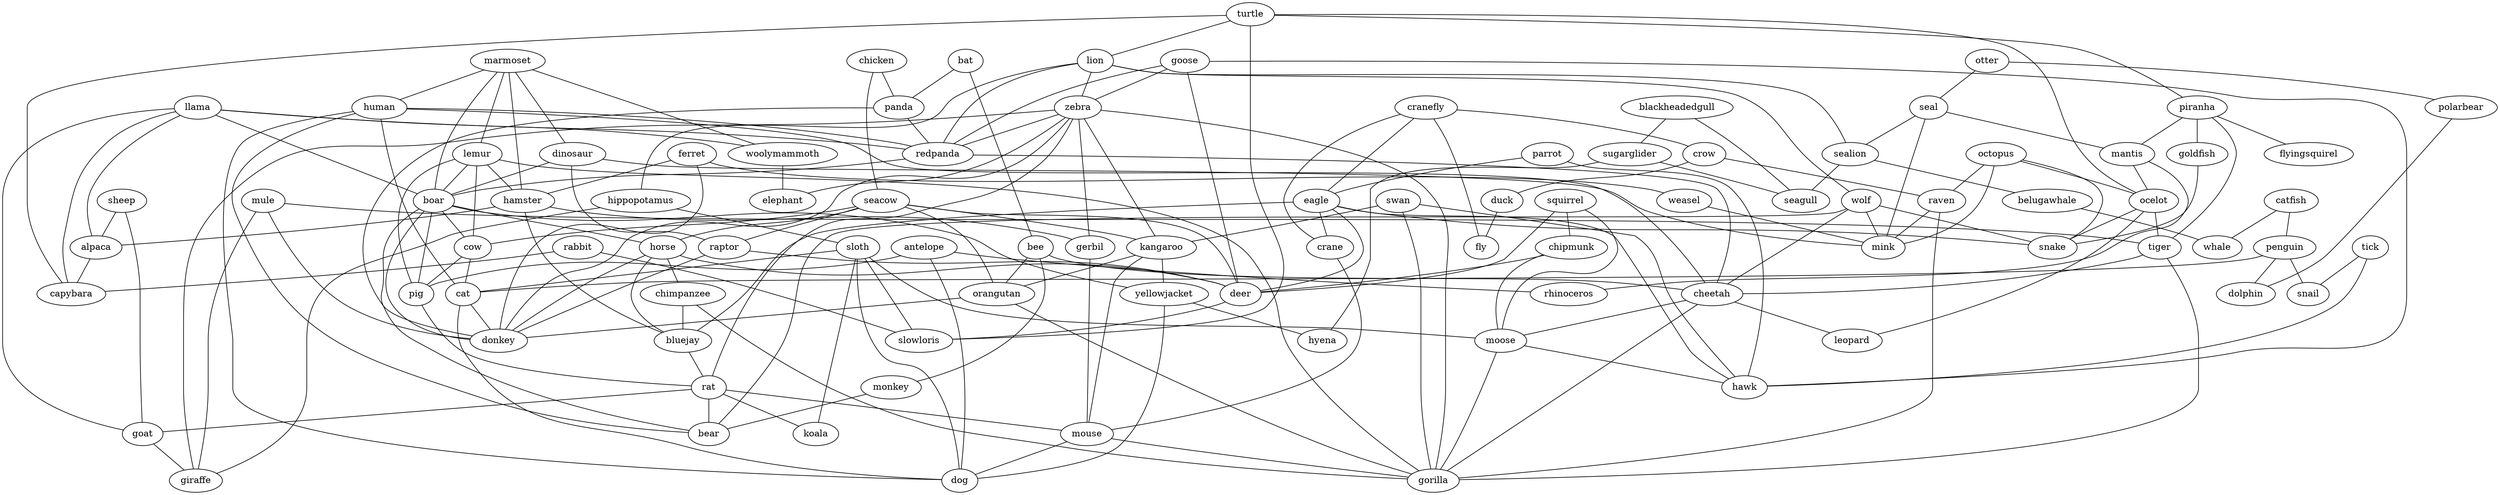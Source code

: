 strict graph  {
	antelope -- pig	 [weight=1];
	antelope -- rhinoceros	 [weight=1];
	antelope -- dog	 [weight=1];
	llama -- redpanda	 [weight=1];
	llama -- boar	 [weight=1];
	llama -- alpaca	 [weight=1];
	llama -- woolymammoth	 [weight=1];
	llama -- capybara	 [weight=1];
	llama -- goat	 [weight=1];
	blackheadedgull -- sugarglider	 [weight=1];
	blackheadedgull -- seagull	 [weight=1];
	chicken -- seacow	 [weight=1];
	chicken -- panda	 [weight=1];
	tick -- snail	 [weight=1];
	tick -- hawk	 [weight=1];
	swan -- kangaroo	 [weight=1];
	swan -- hawk	 [weight=1];
	swan -- gorilla	 [weight=1];
	otter -- seal	 [weight=1];
	otter -- polarbear	 [weight=1];
	catfish -- penguin	 [weight=1];
	catfish -- whale	 [weight=1];
	bat -- bee	 [weight=1];
	bat -- panda	 [weight=1];
	parrot -- eagle	 [weight=1];
	parrot -- hawk	 [weight=1];
	cranefly -- crow	 [weight=1];
	cranefly -- eagle	 [weight=1];
	cranefly -- crane	 [weight=1];
	cranefly -- fly	 [weight=1];
	marmoset -- dinosaur	 [weight=1];
	marmoset -- human	 [weight=1];
	marmoset -- lemur	 [weight=1];
	marmoset -- hamster	 [weight=1];
	marmoset -- boar	 [weight=1];
	marmoset -- woolymammoth	 [weight=1];
	dinosaur -- raptor	 [weight=1];
	dinosaur -- boar	 [weight=1];
	dinosaur -- mink	 [weight=1];
	turtle -- lion	 [weight=1];
	turtle -- piranha	 [weight=1];
	turtle -- ocelot	 [weight=1];
	turtle -- slowloris	 [weight=1];
	turtle -- capybara	 [weight=1];
	human -- redpanda	 [weight=1];
	human -- cat	 [weight=1];
	human -- cheetah	 [weight=1];
	human -- bear	 [weight=1];
	human -- dog	 [weight=1];
	crow -- duck	 [weight=1];
	crow -- raven	 [weight=1];
	ferret -- hamster	 [weight=1];
	ferret -- weasel	 [weight=1];
	ferret -- donkey	 [weight=1];
	goose -- zebra	 [weight=1];
	goose -- redpanda	 [weight=1];
	goose -- deer	 [weight=1];
	goose -- hawk	 [weight=1];
	lion -- zebra	 [weight=1];
	lion -- hippopotamus	 [weight=1];
	lion -- sealion	 [weight=1];
	lion -- wolf	 [weight=1];
	lion -- redpanda	 [weight=1];
	zebra -- kangaroo	 [weight=1];
	zebra -- redpanda	 [weight=1];
	zebra -- gerbil	 [weight=1];
	zebra -- donkey	 [weight=1];
	zebra -- rat	 [weight=1];
	zebra -- elephant	 [weight=1];
	zebra -- gorilla	 [weight=1];
	zebra -- giraffe	 [weight=1];
	seal -- sealion	 [weight=1];
	seal -- mantis	 [weight=1];
	seal -- mink	 [weight=1];
	seacow -- kangaroo	 [weight=1];
	seacow -- raptor	 [weight=1];
	seacow -- orangutan	 [weight=1];
	seacow -- horse	 [weight=1];
	seacow -- cow	 [weight=1];
	seacow -- deer	 [weight=1];
	bee -- monkey	 [weight=1];
	bee -- orangutan	 [weight=1];
	bee -- cheetah	 [weight=1];
	panda -- redpanda	 [weight=1];
	panda -- donkey	 [weight=1];
	hippopotamus -- sloth	 [weight=1];
	hippopotamus -- giraffe	 [weight=1];
	sealion -- belugawhale	 [weight=1];
	sealion -- seagull	 [weight=1];
	eagle -- crane	 [weight=1];
	eagle -- bluejay	 [weight=1];
	eagle -- deer	 [weight=1];
	eagle -- hawk	 [weight=1];
	eagle -- snake	 [weight=1];
	kangaroo -- orangutan	 [weight=1];
	kangaroo -- yellowjacket	 [weight=1];
	kangaroo -- mouse	 [weight=1];
	piranha -- goldfish	 [weight=1];
	piranha -- mantis	 [weight=1];
	piranha -- flyingsquirel	 [weight=1];
	piranha -- tiger	 [weight=1];
	mule -- tiger	 [weight=1];
	mule -- donkey	 [weight=1];
	mule -- giraffe	 [weight=1];
	goldfish -- snake	 [weight=1];
	raptor -- donkey	 [weight=1];
	raptor -- deer	 [weight=1];
	monkey -- bear	 [weight=1];
	sugarglider -- seagull	 [weight=1];
	sugarglider -- hyena	 [weight=1];
	lemur -- hamster	 [weight=1];
	lemur -- boar	 [weight=1];
	lemur -- cow	 [weight=1];
	lemur -- pig	 [weight=1];
	lemur -- gorilla	 [weight=1];
	mantis -- ocelot	 [weight=1];
	mantis -- rhinoceros	 [weight=1];
	wolf -- mink	 [weight=1];
	wolf -- cheetah	 [weight=1];
	wolf -- bear	 [weight=1];
	wolf -- snake	 [weight=1];
	hamster -- alpaca	 [weight=1];
	hamster -- gerbil	 [weight=1];
	hamster -- bluejay	 [weight=1];
	orangutan -- donkey	 [weight=1];
	orangutan -- gorilla	 [weight=1];
	octopus -- ocelot	 [weight=1];
	octopus -- raven	 [weight=1];
	octopus -- mink	 [weight=1];
	octopus -- snake	 [weight=1];
	redpanda -- boar	 [weight=1];
	redpanda -- cheetah	 [weight=1];
	sloth -- cat	 [weight=1];
	sloth -- slowloris	 [weight=1];
	sloth -- moose	 [weight=1];
	sloth -- koala	 [weight=1];
	sloth -- dog	 [weight=1];
	belugawhale -- whale	 [weight=1];
	weasel -- mink	 [weight=1];
	ocelot -- tiger	 [weight=1];
	ocelot -- leopard	 [weight=1];
	ocelot -- snake	 [weight=1];
	duck -- fly	 [weight=1];
	boar -- horse	 [weight=1];
	boar -- cow	 [weight=1];
	boar -- yellowjacket	 [weight=1];
	boar -- donkey	 [weight=1];
	boar -- pig	 [weight=1];
	boar -- bear	 [weight=1];
	sheep -- alpaca	 [weight=1];
	sheep -- goat	 [weight=1];
	horse -- chimpanzee	 [weight=1];
	horse -- bluejay	 [weight=1];
	horse -- donkey	 [weight=1];
	horse -- deer	 [weight=1];
	alpaca -- capybara	 [weight=1];
	gerbil -- mouse	 [weight=1];
	woolymammoth -- elephant	 [weight=1];
	polarbear -- dolphin	 [weight=1];
	squirrel -- chipmunk	 [weight=1];
	squirrel -- deer	 [weight=1];
	squirrel -- moose	 [weight=1];
	chimpanzee -- bluejay	 [weight=1];
	chimpanzee -- gorilla	 [weight=1];
	tiger -- cheetah	 [weight=1];
	tiger -- gorilla	 [weight=1];
	rabbit -- slowloris	 [weight=1];
	rabbit -- capybara	 [weight=1];
	crane -- mouse	 [weight=1];
	penguin -- cat	 [weight=1];
	penguin -- dolphin	 [weight=1];
	penguin -- snail	 [weight=1];
	cow -- cat	 [weight=1];
	cow -- pig	 [weight=1];
	bluejay -- rat	 [weight=1];
	yellowjacket -- dog	 [weight=1];
	yellowjacket -- hyena	 [weight=1];
	cat -- donkey	 [weight=1];
	cat -- dog	 [weight=1];
	raven -- mink	 [weight=1];
	raven -- gorilla	 [weight=1];
	chipmunk -- deer	 [weight=1];
	chipmunk -- moose	 [weight=1];
	deer -- slowloris	 [weight=1];
	pig -- rat	 [weight=1];
	rat -- mouse	 [weight=1];
	rat -- goat	 [weight=1];
	rat -- koala	 [weight=1];
	rat -- bear	 [weight=1];
	mouse -- dog	 [weight=1];
	mouse -- gorilla	 [weight=1];
	cheetah -- moose	 [weight=1];
	cheetah -- leopard	 [weight=1];
	cheetah -- gorilla	 [weight=1];
	goat -- giraffe	 [weight=1];
	moose -- hawk	 [weight=1];
	moose -- gorilla	 [weight=1];
}
